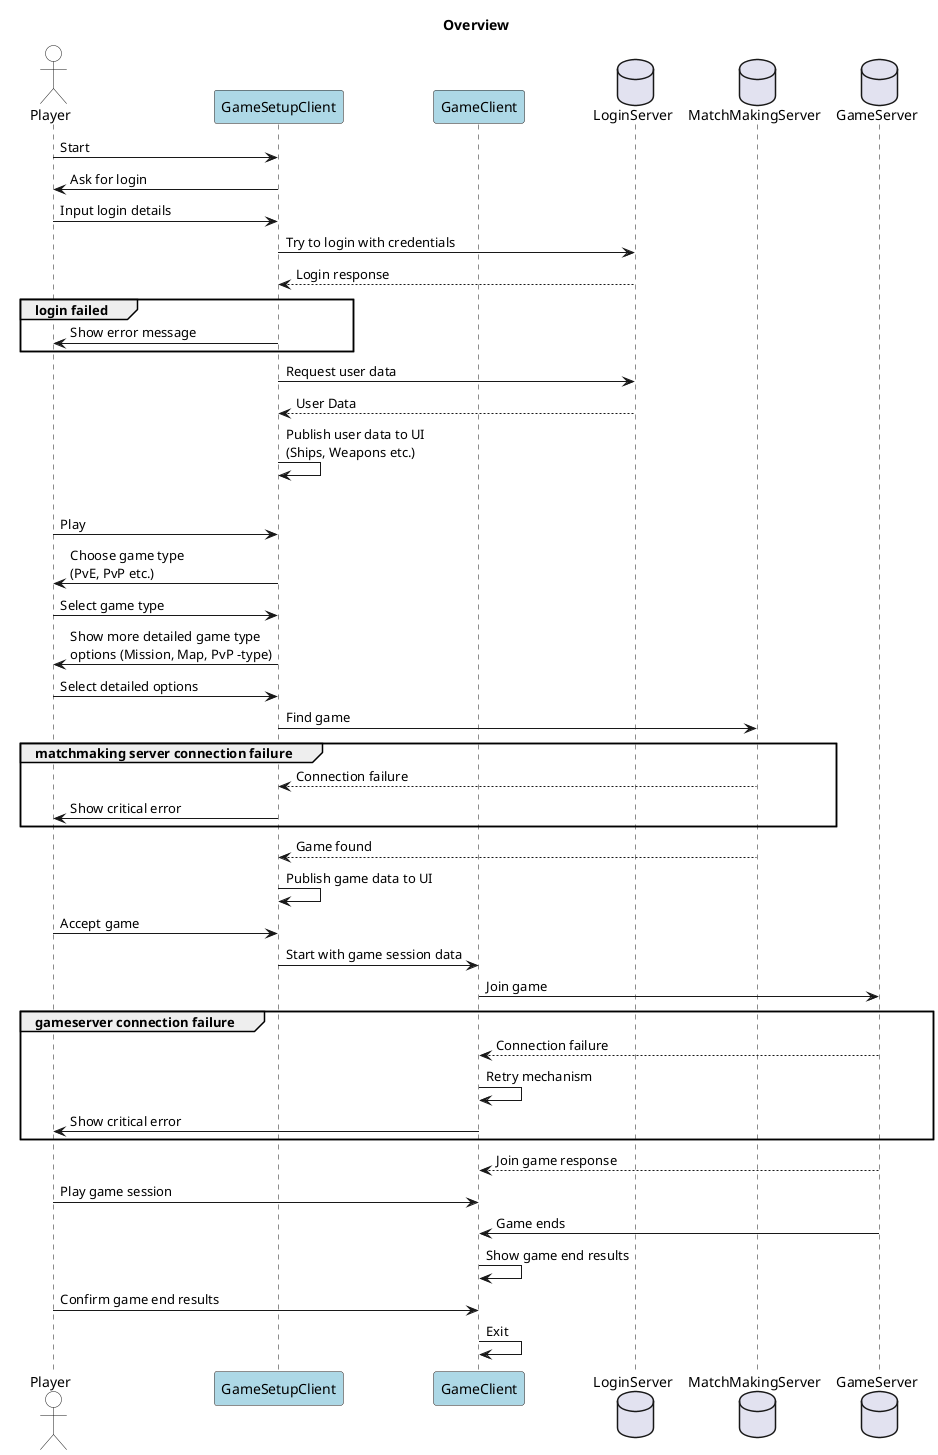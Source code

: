 @startuml
title Overview
actor Player #white
participant GameSetupClient #lightblue
participant GameClient #lightblue
database LoginServer
database MatchMakingServer
database GameServer

Player -> GameSetupClient : Start
GameSetupClient -> Player : Ask for login
Player -> GameSetupClient : Input login details
GameSetupClient -> LoginServer : Try to login with credentials
LoginServer --> GameSetupClient : Login response
group login failed
GameSetupClient -> Player : Show error message
end group
GameSetupClient -> LoginServer : Request user data
LoginServer --> GameSetupClient : User Data
GameSetupClient -> GameSetupClient : Publish user data to UI\n(Ships, Weapons etc.)
group
Player -> GameSetupClient : Play
GameSetupClient -> Player : Choose game type\n(PvE, PvP etc.)
Player -> GameSetupClient : Select game type
GameSetupClient -> Player : Show more detailed game type\noptions (Mission, Map, PvP -type)
Player -> GameSetupClient : Select detailed options
GameSetupClient -> MatchMakingServer : Find game
group matchmaking server connection failure
MatchMakingServer --> GameSetupClient : Connection failure
GameSetupClient -> Player : Show critical error
end group
MatchMakingServer --> GameSetupClient : Game found
GameSetupClient -> GameSetupClient : Publish game data to UI
Player -> GameSetupClient : Accept game
GameSetupClient -> GameClient : Start with game session data
GameClient -> GameServer : Join game
group gameserver connection failure
GameServer --> GameClient : Connection failure
GameClient -> GameClient : Retry mechanism
GameClient -> Player : Show critical error
end group
GameServer --> GameClient : Join game response
Player -> GameClient : Play game session
GameServer -> GameClient : Game ends
GameClient -> GameClient : Show game end results
Player -> GameClient : Confirm game end results
GameClient -> GameClient : Exit
@enduml